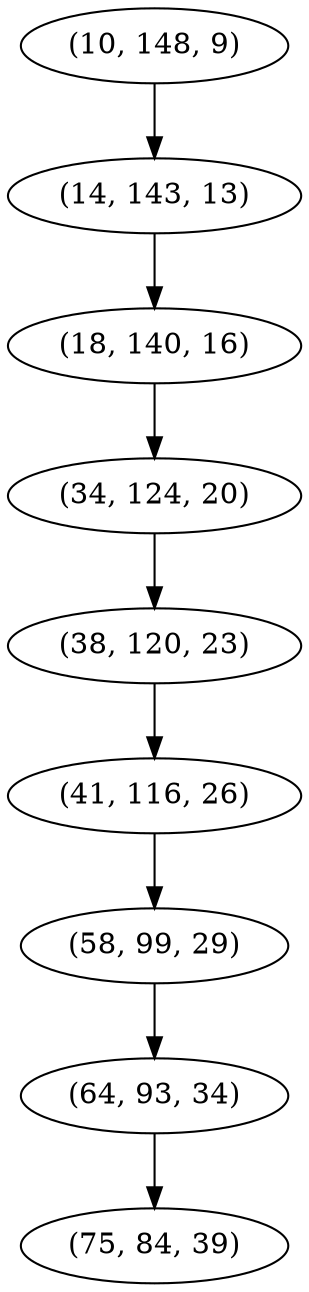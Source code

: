 digraph tree {
    "(10, 148, 9)";
    "(14, 143, 13)";
    "(18, 140, 16)";
    "(34, 124, 20)";
    "(38, 120, 23)";
    "(41, 116, 26)";
    "(58, 99, 29)";
    "(64, 93, 34)";
    "(75, 84, 39)";
    "(10, 148, 9)" -> "(14, 143, 13)";
    "(14, 143, 13)" -> "(18, 140, 16)";
    "(18, 140, 16)" -> "(34, 124, 20)";
    "(34, 124, 20)" -> "(38, 120, 23)";
    "(38, 120, 23)" -> "(41, 116, 26)";
    "(41, 116, 26)" -> "(58, 99, 29)";
    "(58, 99, 29)" -> "(64, 93, 34)";
    "(64, 93, 34)" -> "(75, 84, 39)";
}

